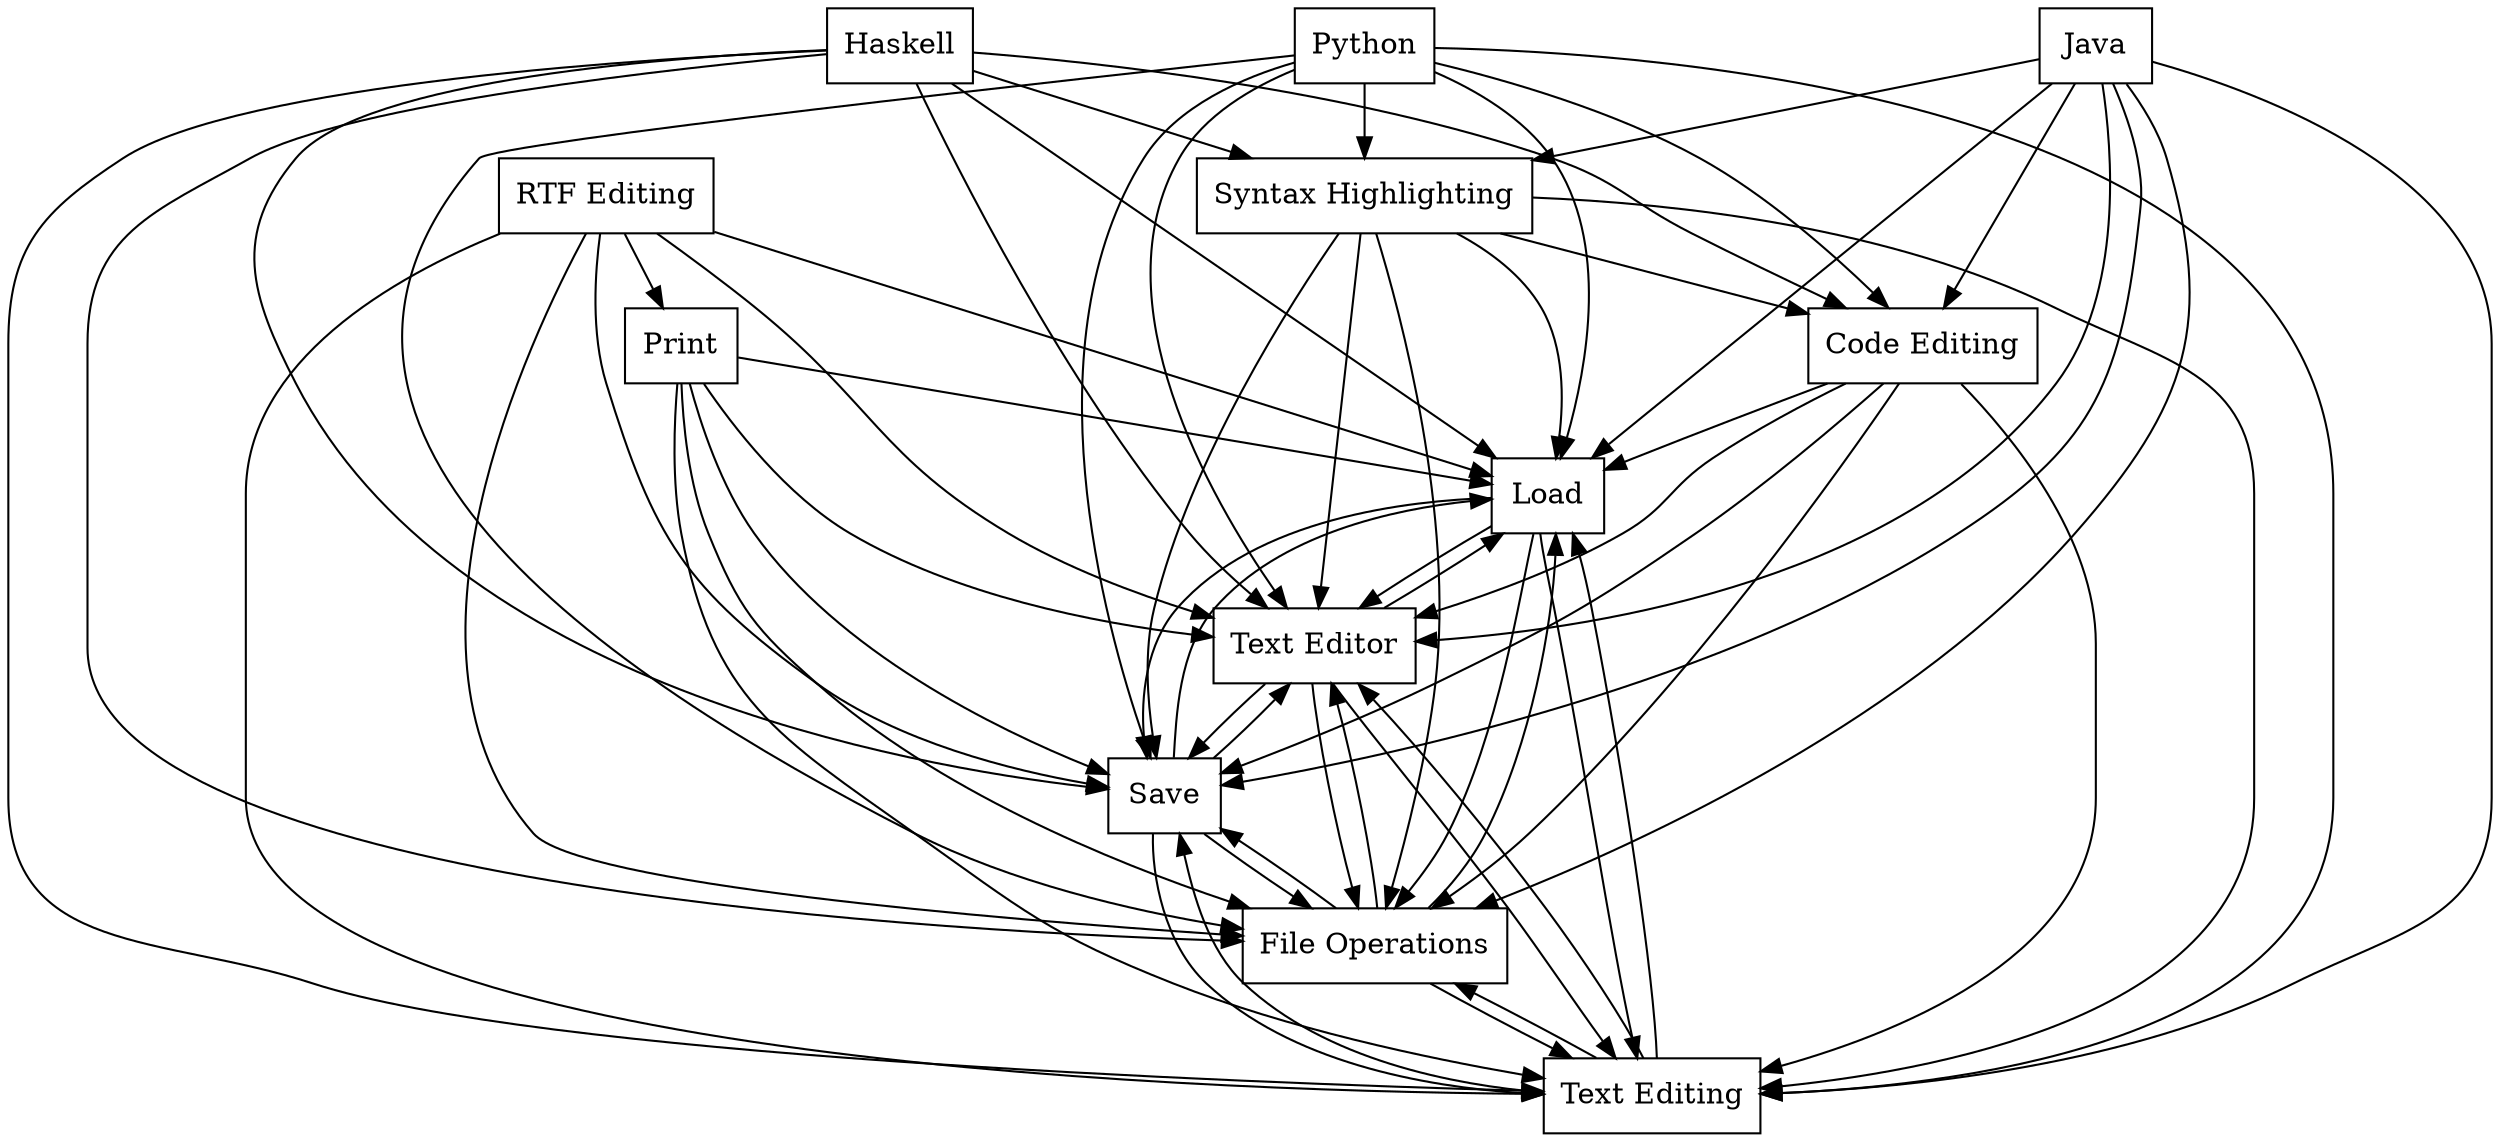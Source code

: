digraph{
graph [rankdir=TB];
node [shape=box];
edge [arrowhead=normal];
0[label="RTF Editing",]
1[label="Syntax Highlighting",]
2[label="Load",]
3[label="Text Editor",]
4[label="Text Editing",]
5[label="Haskell",]
6[label="Code Editing",]
7[label="File Operations",]
8[label="Python",]
9[label="Save",]
10[label="Print",]
11[label="Java",]
0->2[label="",]
0->3[label="",]
0->4[label="",]
0->7[label="",]
0->9[label="",]
0->10[label="",]
1->2[label="",]
1->3[label="",]
1->4[label="",]
1->6[label="",]
1->7[label="",]
1->9[label="",]
2->3[label="",]
2->4[label="",]
2->7[label="",]
2->9[label="",]
3->2[label="",]
3->4[label="",]
3->7[label="",]
3->9[label="",]
4->2[label="",]
4->3[label="",]
4->7[label="",]
4->9[label="",]
5->1[label="",]
5->2[label="",]
5->3[label="",]
5->4[label="",]
5->6[label="",]
5->7[label="",]
5->9[label="",]
6->2[label="",]
6->3[label="",]
6->4[label="",]
6->7[label="",]
6->9[label="",]
7->2[label="",]
7->3[label="",]
7->4[label="",]
7->9[label="",]
8->1[label="",]
8->2[label="",]
8->3[label="",]
8->4[label="",]
8->6[label="",]
8->7[label="",]
8->9[label="",]
9->2[label="",]
9->3[label="",]
9->4[label="",]
9->7[label="",]
10->2[label="",]
10->3[label="",]
10->4[label="",]
10->7[label="",]
10->9[label="",]
11->1[label="",]
11->2[label="",]
11->3[label="",]
11->4[label="",]
11->6[label="",]
11->7[label="",]
11->9[label="",]
}
